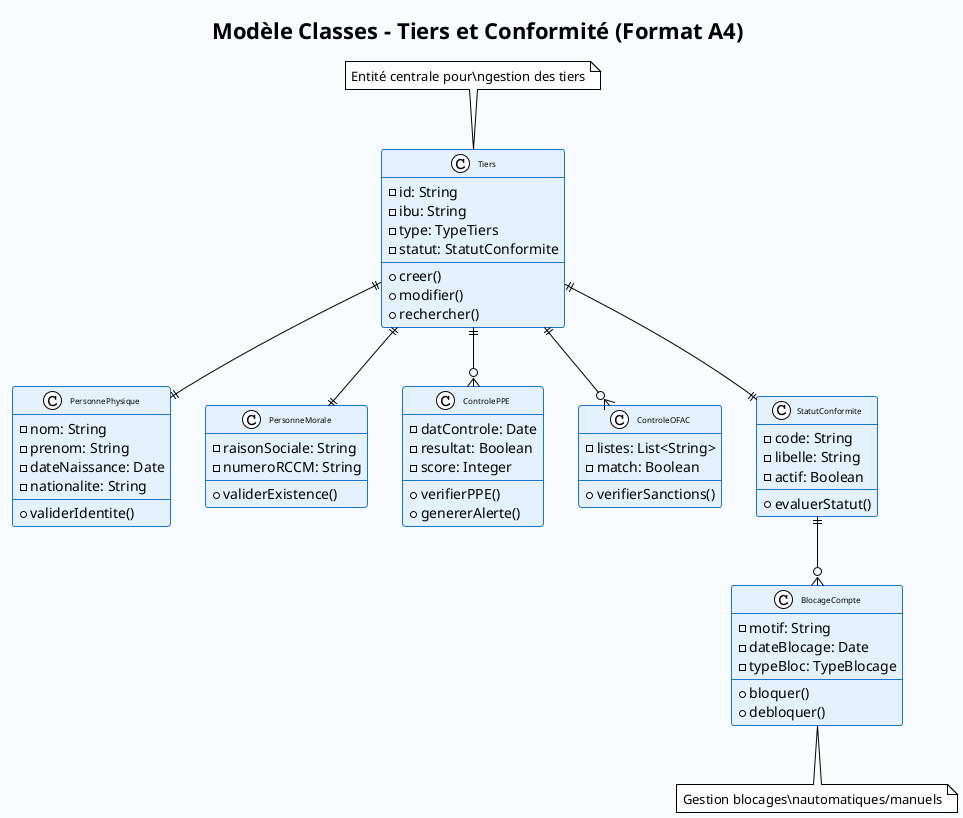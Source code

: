 @startuml Classe_Compact_GestionTiers
!theme plain
skinparam backgroundColor #F8FBFF
skinparam class {
    BackgroundColor #E3F2FD
    BorderColor #1976D2
    FontSize 8
}
skinparam note FontSize 7

title Modèle Classes - Tiers et Conformité (Format A4)

class Tiers {
    - id: String
    - ibu: String
    - type: TypeTiers
    - statut: StatutConformite
    + creer()
    + modifier()
    + rechercher()
}

class PersonnePhysique {
    - nom: String
    - prenom: String
    - dateNaissance: Date
    - nationalite: String
    + validerIdentite()
}

class PersonneMorale {
    - raisonSociale: String
    - numeroRCCM: String
    + validerExistence()
}

class ControlePPE {
    - datControle: Date
    - resultat: Boolean
    - score: Integer
    + verifierPPE()
    + genererAlerte()
}

class ControleOFAC {
    - listes: List<String>
    - match: Boolean
    + verifierSanctions()
}

class StatutConformite {
    - code: String
    - libelle: String
    - actif: Boolean
    + evaluerStatut()
}

class BlocageCompte {
    - motif: String
    - dateBlocage: Date
    - typeBloc: TypeBlocage
    + bloquer()
    + debloquer()
}

' Relations principales
Tiers ||--|| PersonnePhysique
Tiers ||--|| PersonneMorale
Tiers ||--o{ ControlePPE
Tiers ||--o{ ControleOFAC
Tiers ||--|| StatutConformite
StatutConformite ||--o{ BlocageCompte

note top of Tiers
Entité centrale pour\ngestion des tiers
end note

note bottom of BlocageCompte
Gestion blocages\nautomatiques/manuels
end note

@enduml
